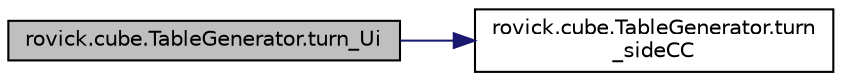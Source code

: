 digraph "rovick.cube.TableGenerator.turn_Ui"
{
  edge [fontname="Helvetica",fontsize="10",labelfontname="Helvetica",labelfontsize="10"];
  node [fontname="Helvetica",fontsize="10",shape=record];
  rankdir="LR";
  Node275 [label="rovick.cube.TableGenerator.turn_Ui",height=0.2,width=0.4,color="black", fillcolor="grey75", style="filled", fontcolor="black"];
  Node275 -> Node276 [color="midnightblue",fontsize="10",style="solid",fontname="Helvetica"];
  Node276 [label="rovick.cube.TableGenerator.turn\l_sideCC",height=0.2,width=0.4,color="black", fillcolor="white", style="filled",URL="$classrovick_1_1cube_1_1_table_generator.html#a58008c88cea80db4c5f7352e3ae75e0e"];
}
